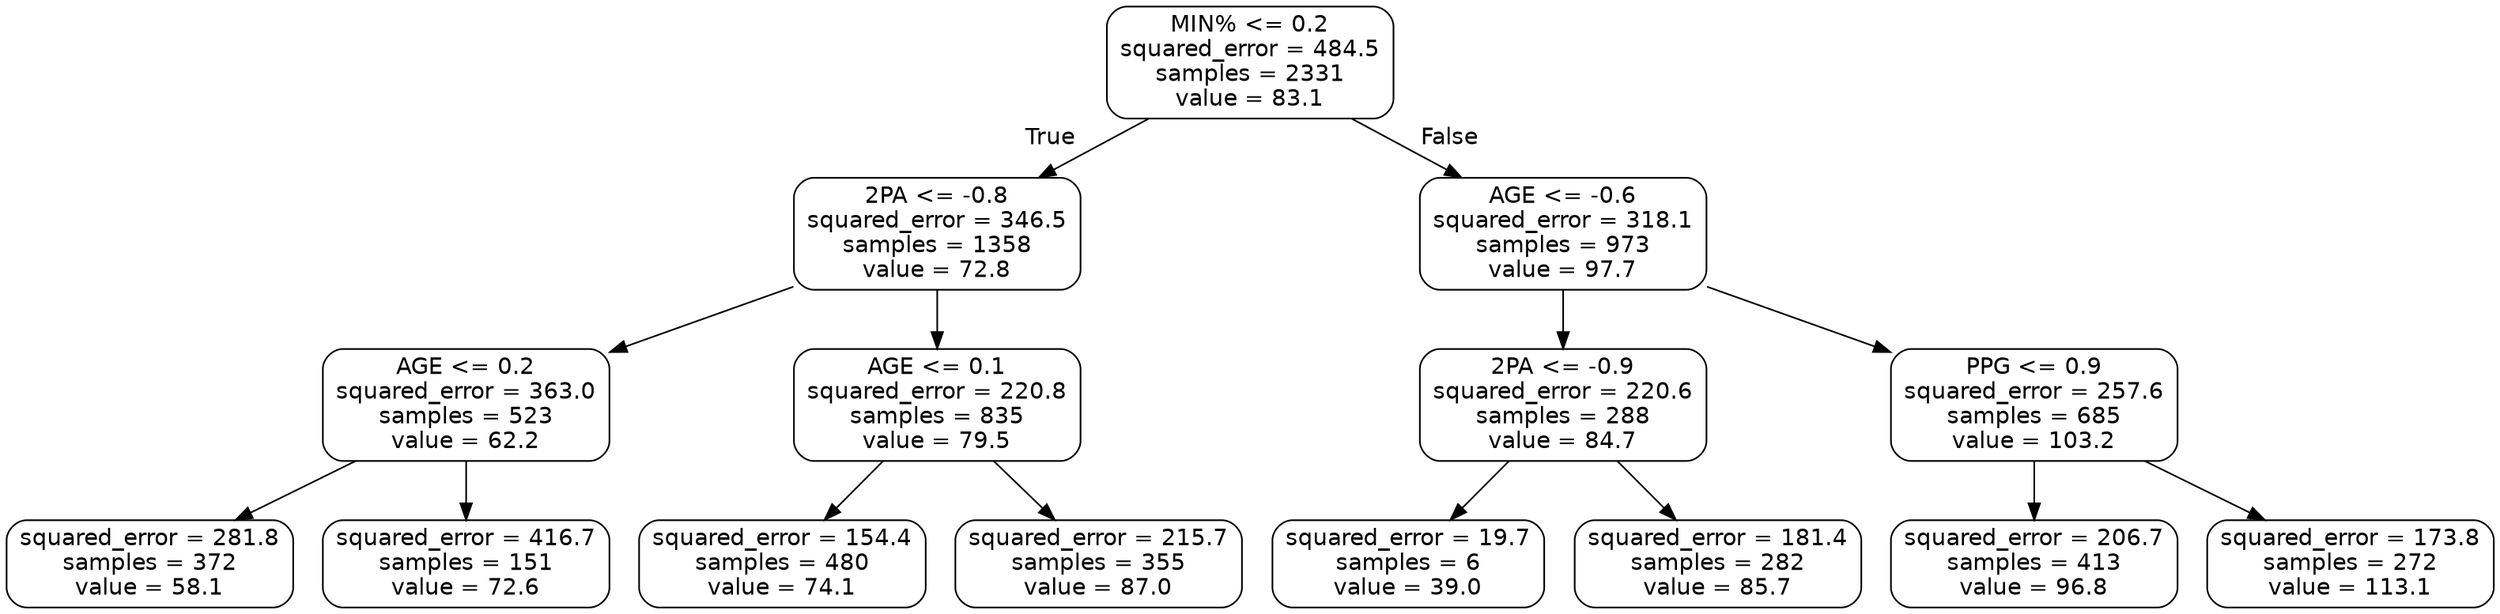 digraph Tree {
node [shape=box, style="rounded", color="black", fontname="helvetica"] ;
edge [fontname="helvetica"] ;
0 [label="MIN% <= 0.2\nsquared_error = 484.5\nsamples = 2331\nvalue = 83.1"] ;
1 [label="2PA <= -0.8\nsquared_error = 346.5\nsamples = 1358\nvalue = 72.8"] ;
0 -> 1 [labeldistance=2.5, labelangle=45, headlabel="True"] ;
2 [label="AGE <= 0.2\nsquared_error = 363.0\nsamples = 523\nvalue = 62.2"] ;
1 -> 2 ;
3 [label="squared_error = 281.8\nsamples = 372\nvalue = 58.1"] ;
2 -> 3 ;
4 [label="squared_error = 416.7\nsamples = 151\nvalue = 72.6"] ;
2 -> 4 ;
5 [label="AGE <= 0.1\nsquared_error = 220.8\nsamples = 835\nvalue = 79.5"] ;
1 -> 5 ;
6 [label="squared_error = 154.4\nsamples = 480\nvalue = 74.1"] ;
5 -> 6 ;
7 [label="squared_error = 215.7\nsamples = 355\nvalue = 87.0"] ;
5 -> 7 ;
8 [label="AGE <= -0.6\nsquared_error = 318.1\nsamples = 973\nvalue = 97.7"] ;
0 -> 8 [labeldistance=2.5, labelangle=-45, headlabel="False"] ;
9 [label="2PA <= -0.9\nsquared_error = 220.6\nsamples = 288\nvalue = 84.7"] ;
8 -> 9 ;
10 [label="squared_error = 19.7\nsamples = 6\nvalue = 39.0"] ;
9 -> 10 ;
11 [label="squared_error = 181.4\nsamples = 282\nvalue = 85.7"] ;
9 -> 11 ;
12 [label="PPG <= 0.9\nsquared_error = 257.6\nsamples = 685\nvalue = 103.2"] ;
8 -> 12 ;
13 [label="squared_error = 206.7\nsamples = 413\nvalue = 96.8"] ;
12 -> 13 ;
14 [label="squared_error = 173.8\nsamples = 272\nvalue = 113.1"] ;
12 -> 14 ;
}
